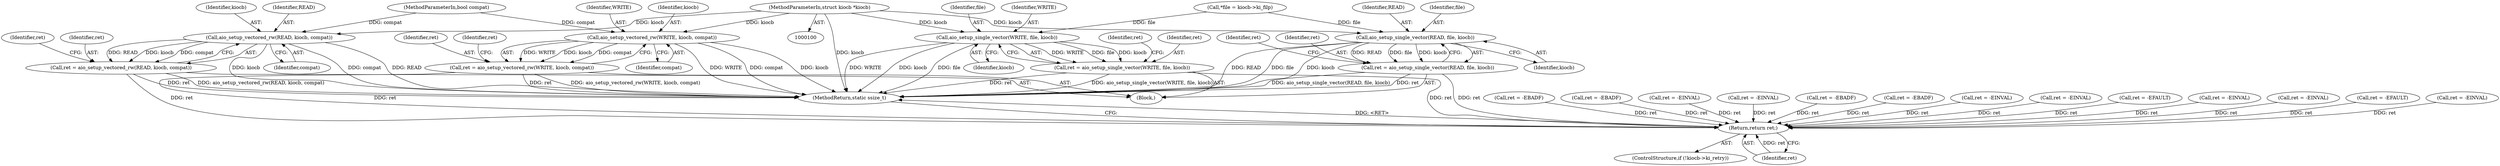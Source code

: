 digraph "0_linux_a70b52ec1aaeaf60f4739edb1b422827cb6f3893@pointer" {
"1000101" [label="(MethodParameterIn,struct kiocb *kiocb)"];
"1000151" [label="(Call,aio_setup_single_vector(READ, file, kiocb))"];
"1000149" [label="(Call,ret = aio_setup_single_vector(READ, file, kiocb))"];
"1000353" [label="(Return,return ret;)"];
"1000206" [label="(Call,aio_setup_single_vector(WRITE, file, kiocb))"];
"1000204" [label="(Call,ret = aio_setup_single_vector(WRITE, file, kiocb))"];
"1000245" [label="(Call,aio_setup_vectored_rw(READ, kiocb, compat))"];
"1000243" [label="(Call,ret = aio_setup_vectored_rw(READ, kiocb, compat))"];
"1000284" [label="(Call,aio_setup_vectored_rw(WRITE, kiocb, compat))"];
"1000282" [label="(Call,ret = aio_setup_vectored_rw(WRITE, kiocb, compat))"];
"1000175" [label="(Call,ret = -EBADF)"];
"1000230" [label="(Call,ret = -EBADF)"];
"1000250" [label="(Identifier,ret)"];
"1000287" [label="(Identifier,compat)"];
"1000154" [label="(Identifier,kiocb)"];
"1000245" [label="(Call,aio_setup_vectored_rw(READ, kiocb, compat))"];
"1000243" [label="(Call,ret = aio_setup_vectored_rw(READ, kiocb, compat))"];
"1000118" [label="(Block,)"];
"1000213" [label="(Call,ret = -EINVAL)"];
"1000156" [label="(Identifier,ret)"];
"1000325" [label="(Call,ret = -EINVAL)"];
"1000149" [label="(Call,ret = aio_setup_single_vector(READ, file, kiocb))"];
"1000246" [label="(Identifier,READ)"];
"1000283" [label="(Identifier,ret)"];
"1000206" [label="(Call,aio_setup_single_vector(WRITE, file, kiocb))"];
"1000209" [label="(Identifier,kiocb)"];
"1000348" [label="(ControlStructure,if (!kiocb->ki_retry))"];
"1000354" [label="(Identifier,ret)"];
"1000120" [label="(Call,ret = -EBADF)"];
"1000269" [label="(Call,ret = -EBADF)"];
"1000244" [label="(Identifier,ret)"];
"1000344" [label="(Call,ret = -EINVAL)"];
"1000357" [label="(MethodReturn,static ssize_t)"];
"1000152" [label="(Identifier,READ)"];
"1000153" [label="(Identifier,file)"];
"1000211" [label="(Identifier,ret)"];
"1000105" [label="(Call,*file = kiocb->ki_filp)"];
"1000284" [label="(Call,aio_setup_vectored_rw(WRITE, kiocb, compat))"];
"1000248" [label="(Identifier,compat)"];
"1000151" [label="(Call,aio_setup_single_vector(READ, file, kiocb))"];
"1000205" [label="(Identifier,ret)"];
"1000158" [label="(Call,ret = -EINVAL)"];
"1000102" [label="(MethodParameterIn,bool compat)"];
"1000247" [label="(Identifier,kiocb)"];
"1000188" [label="(Call,ret = -EFAULT)"];
"1000291" [label="(Call,ret = -EINVAL)"];
"1000285" [label="(Identifier,WRITE)"];
"1000286" [label="(Identifier,kiocb)"];
"1000353" [label="(Return,return ret;)"];
"1000308" [label="(Call,ret = -EINVAL)"];
"1000208" [label="(Identifier,file)"];
"1000101" [label="(MethodParameterIn,struct kiocb *kiocb)"];
"1000133" [label="(Call,ret = -EFAULT)"];
"1000204" [label="(Call,ret = aio_setup_single_vector(WRITE, file, kiocb))"];
"1000150" [label="(Identifier,ret)"];
"1000252" [label="(Call,ret = -EINVAL)"];
"1000289" [label="(Identifier,ret)"];
"1000207" [label="(Identifier,WRITE)"];
"1000282" [label="(Call,ret = aio_setup_vectored_rw(WRITE, kiocb, compat))"];
"1000101" -> "1000100"  [label="AST: "];
"1000101" -> "1000357"  [label="DDG: kiocb"];
"1000101" -> "1000151"  [label="DDG: kiocb"];
"1000101" -> "1000206"  [label="DDG: kiocb"];
"1000101" -> "1000245"  [label="DDG: kiocb"];
"1000101" -> "1000284"  [label="DDG: kiocb"];
"1000151" -> "1000149"  [label="AST: "];
"1000151" -> "1000154"  [label="CFG: "];
"1000152" -> "1000151"  [label="AST: "];
"1000153" -> "1000151"  [label="AST: "];
"1000154" -> "1000151"  [label="AST: "];
"1000149" -> "1000151"  [label="CFG: "];
"1000151" -> "1000357"  [label="DDG: READ"];
"1000151" -> "1000357"  [label="DDG: file"];
"1000151" -> "1000357"  [label="DDG: kiocb"];
"1000151" -> "1000149"  [label="DDG: READ"];
"1000151" -> "1000149"  [label="DDG: file"];
"1000151" -> "1000149"  [label="DDG: kiocb"];
"1000105" -> "1000151"  [label="DDG: file"];
"1000149" -> "1000118"  [label="AST: "];
"1000150" -> "1000149"  [label="AST: "];
"1000156" -> "1000149"  [label="CFG: "];
"1000149" -> "1000357"  [label="DDG: aio_setup_single_vector(READ, file, kiocb)"];
"1000149" -> "1000357"  [label="DDG: ret"];
"1000149" -> "1000353"  [label="DDG: ret"];
"1000353" -> "1000348"  [label="AST: "];
"1000353" -> "1000354"  [label="CFG: "];
"1000354" -> "1000353"  [label="AST: "];
"1000357" -> "1000353"  [label="CFG: "];
"1000353" -> "1000357"  [label="DDG: <RET>"];
"1000354" -> "1000353"  [label="DDG: ret"];
"1000308" -> "1000353"  [label="DDG: ret"];
"1000291" -> "1000353"  [label="DDG: ret"];
"1000252" -> "1000353"  [label="DDG: ret"];
"1000133" -> "1000353"  [label="DDG: ret"];
"1000120" -> "1000353"  [label="DDG: ret"];
"1000175" -> "1000353"  [label="DDG: ret"];
"1000230" -> "1000353"  [label="DDG: ret"];
"1000204" -> "1000353"  [label="DDG: ret"];
"1000325" -> "1000353"  [label="DDG: ret"];
"1000158" -> "1000353"  [label="DDG: ret"];
"1000213" -> "1000353"  [label="DDG: ret"];
"1000188" -> "1000353"  [label="DDG: ret"];
"1000243" -> "1000353"  [label="DDG: ret"];
"1000269" -> "1000353"  [label="DDG: ret"];
"1000344" -> "1000353"  [label="DDG: ret"];
"1000282" -> "1000353"  [label="DDG: ret"];
"1000206" -> "1000204"  [label="AST: "];
"1000206" -> "1000209"  [label="CFG: "];
"1000207" -> "1000206"  [label="AST: "];
"1000208" -> "1000206"  [label="AST: "];
"1000209" -> "1000206"  [label="AST: "];
"1000204" -> "1000206"  [label="CFG: "];
"1000206" -> "1000357"  [label="DDG: kiocb"];
"1000206" -> "1000357"  [label="DDG: file"];
"1000206" -> "1000357"  [label="DDG: WRITE"];
"1000206" -> "1000204"  [label="DDG: WRITE"];
"1000206" -> "1000204"  [label="DDG: file"];
"1000206" -> "1000204"  [label="DDG: kiocb"];
"1000105" -> "1000206"  [label="DDG: file"];
"1000204" -> "1000118"  [label="AST: "];
"1000205" -> "1000204"  [label="AST: "];
"1000211" -> "1000204"  [label="CFG: "];
"1000204" -> "1000357"  [label="DDG: aio_setup_single_vector(WRITE, file, kiocb)"];
"1000204" -> "1000357"  [label="DDG: ret"];
"1000245" -> "1000243"  [label="AST: "];
"1000245" -> "1000248"  [label="CFG: "];
"1000246" -> "1000245"  [label="AST: "];
"1000247" -> "1000245"  [label="AST: "];
"1000248" -> "1000245"  [label="AST: "];
"1000243" -> "1000245"  [label="CFG: "];
"1000245" -> "1000357"  [label="DDG: compat"];
"1000245" -> "1000357"  [label="DDG: READ"];
"1000245" -> "1000357"  [label="DDG: kiocb"];
"1000245" -> "1000243"  [label="DDG: READ"];
"1000245" -> "1000243"  [label="DDG: kiocb"];
"1000245" -> "1000243"  [label="DDG: compat"];
"1000102" -> "1000245"  [label="DDG: compat"];
"1000243" -> "1000118"  [label="AST: "];
"1000244" -> "1000243"  [label="AST: "];
"1000250" -> "1000243"  [label="CFG: "];
"1000243" -> "1000357"  [label="DDG: ret"];
"1000243" -> "1000357"  [label="DDG: aio_setup_vectored_rw(READ, kiocb, compat)"];
"1000284" -> "1000282"  [label="AST: "];
"1000284" -> "1000287"  [label="CFG: "];
"1000285" -> "1000284"  [label="AST: "];
"1000286" -> "1000284"  [label="AST: "];
"1000287" -> "1000284"  [label="AST: "];
"1000282" -> "1000284"  [label="CFG: "];
"1000284" -> "1000357"  [label="DDG: kiocb"];
"1000284" -> "1000357"  [label="DDG: WRITE"];
"1000284" -> "1000357"  [label="DDG: compat"];
"1000284" -> "1000282"  [label="DDG: WRITE"];
"1000284" -> "1000282"  [label="DDG: kiocb"];
"1000284" -> "1000282"  [label="DDG: compat"];
"1000102" -> "1000284"  [label="DDG: compat"];
"1000282" -> "1000118"  [label="AST: "];
"1000283" -> "1000282"  [label="AST: "];
"1000289" -> "1000282"  [label="CFG: "];
"1000282" -> "1000357"  [label="DDG: aio_setup_vectored_rw(WRITE, kiocb, compat)"];
"1000282" -> "1000357"  [label="DDG: ret"];
}
